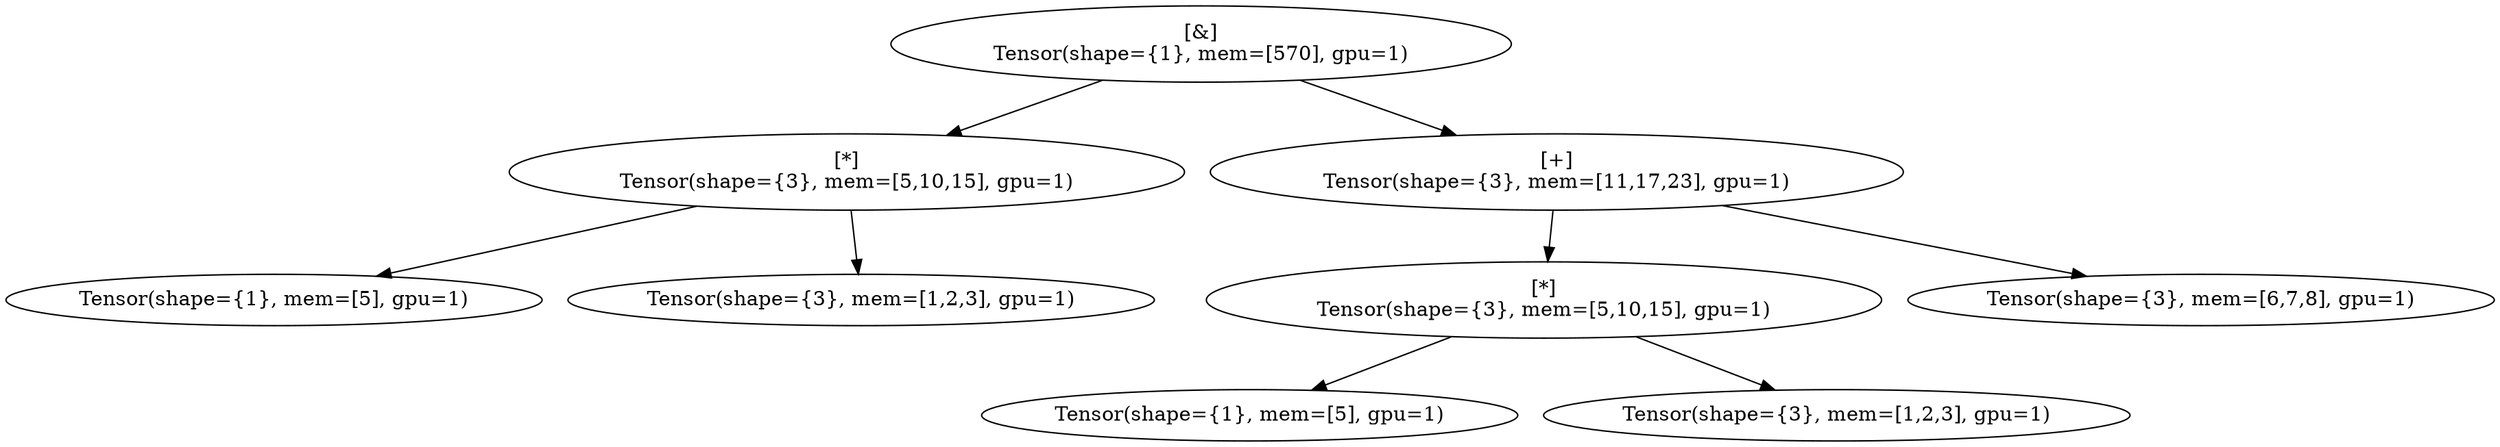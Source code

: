 digraph G {
MATMUL_Output_0mEeP[label="[&]\nTensor(shape={1}, mem=[570], gpu=1)"]
MUL_MATMUL_Output_0mEeP_1pGl7[label="[*]\nTensor(shape={3}, mem=[5,10,15], gpu=1)"]
MATMUL_Output_0mEeP -> MUL_MATMUL_Output_0mEeP_1pGl7
TENSOR_MUL_MATMUL_Output_0mEeP_1pGl7_2i4hk[label="Tensor(shape={1}, mem=[5], gpu=1)"]
MUL_MATMUL_Output_0mEeP_1pGl7 -> TENSOR_MUL_MATMUL_Output_0mEeP_1pGl7_2i4hk
TENSOR_MUL_MATMUL_Output_0mEeP_1pGl7_2tBvO[label="Tensor(shape={3}, mem=[1,2,3], gpu=1)"]
MUL_MATMUL_Output_0mEeP_1pGl7 -> TENSOR_MUL_MATMUL_Output_0mEeP_1pGl7_2tBvO
PLUS_MATMUL_Output_0mEeP_1ODQv[label="[+]\nTensor(shape={3}, mem=[11,17,23], gpu=1)"]
MATMUL_Output_0mEeP -> PLUS_MATMUL_Output_0mEeP_1ODQv
MUL_PLUS_MATMUL_Output_0mEeP_1ODQv_2dYKR[label="[*]\nTensor(shape={3}, mem=[5,10,15], gpu=1)"]
PLUS_MATMUL_Output_0mEeP_1ODQv -> MUL_PLUS_MATMUL_Output_0mEeP_1ODQv_2dYKR
TENSOR_MUL_PLUS_MATMUL_Output_0mEeP_1ODQv_2dYKR_3WOpJ[label="Tensor(shape={1}, mem=[5], gpu=1)"]
MUL_PLUS_MATMUL_Output_0mEeP_1ODQv_2dYKR -> TENSOR_MUL_PLUS_MATMUL_Output_0mEeP_1ODQv_2dYKR_3WOpJ
TENSOR_MUL_PLUS_MATMUL_Output_0mEeP_1ODQv_2dYKR_3rRiL[label="Tensor(shape={3}, mem=[1,2,3], gpu=1)"]
MUL_PLUS_MATMUL_Output_0mEeP_1ODQv_2dYKR -> TENSOR_MUL_PLUS_MATMUL_Output_0mEeP_1ODQv_2dYKR_3rRiL
TENSOR_PLUS_MATMUL_Output_0mEeP_1ODQv_2zXyL[label="Tensor(shape={3}, mem=[6,7,8], gpu=1)"]
PLUS_MATMUL_Output_0mEeP_1ODQv -> TENSOR_PLUS_MATMUL_Output_0mEeP_1ODQv_2zXyL
}

